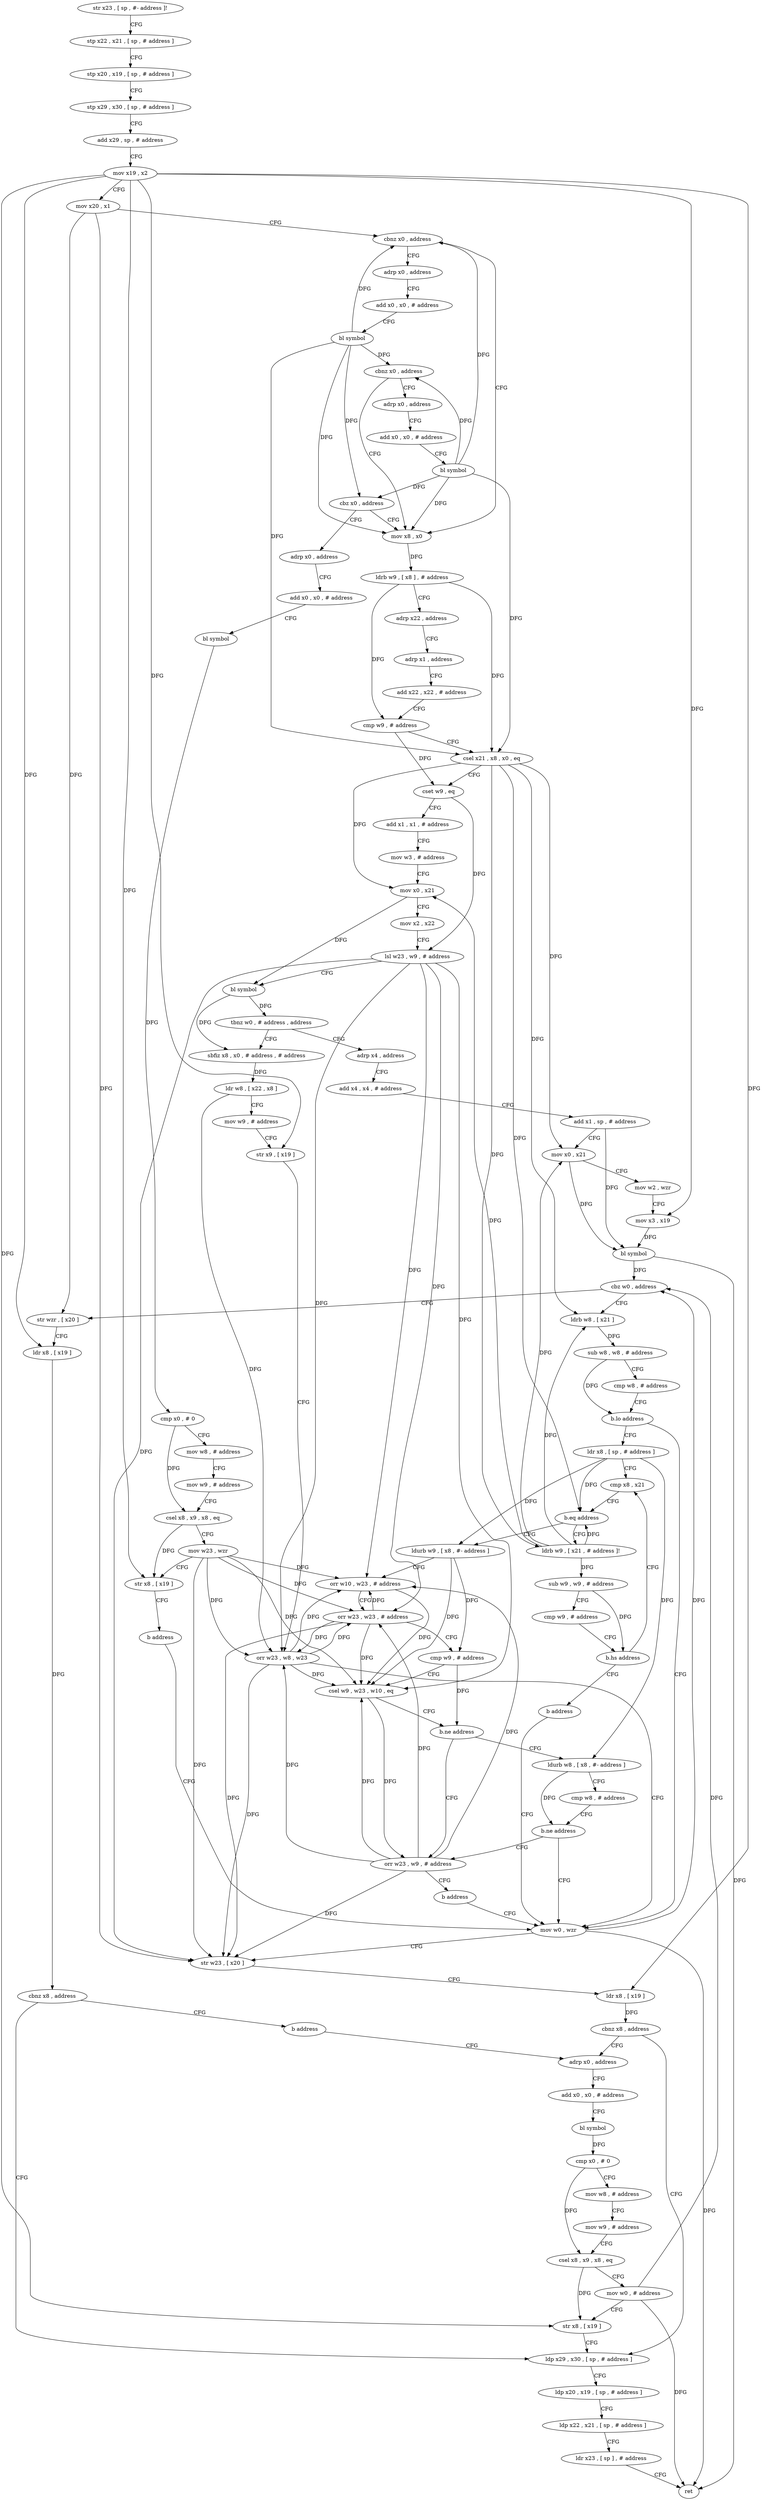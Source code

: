 digraph "func" {
"4269472" [label = "str x23 , [ sp , #- address ]!" ]
"4269476" [label = "stp x22 , x21 , [ sp , # address ]" ]
"4269480" [label = "stp x20 , x19 , [ sp , # address ]" ]
"4269484" [label = "stp x29 , x30 , [ sp , # address ]" ]
"4269488" [label = "add x29 , sp , # address" ]
"4269492" [label = "mov x19 , x2" ]
"4269496" [label = "mov x20 , x1" ]
"4269500" [label = "cbnz x0 , address" ]
"4269536" [label = "mov x8 , x0" ]
"4269504" [label = "adrp x0 , address" ]
"4269540" [label = "ldrb w9 , [ x8 ] , # address" ]
"4269544" [label = "adrp x22 , address" ]
"4269548" [label = "adrp x1 , address" ]
"4269552" [label = "add x22 , x22 , # address" ]
"4269556" [label = "cmp w9 , # address" ]
"4269560" [label = "csel x21 , x8 , x0 , eq" ]
"4269564" [label = "cset w9 , eq" ]
"4269568" [label = "add x1 , x1 , # address" ]
"4269572" [label = "mov w3 , # address" ]
"4269576" [label = "mov x0 , x21" ]
"4269580" [label = "mov x2 , x22" ]
"4269584" [label = "lsl w23 , w9 , # address" ]
"4269588" [label = "bl symbol" ]
"4269592" [label = "tbnz w0 , # address , address" ]
"4269688" [label = "adrp x4 , address" ]
"4269596" [label = "sbfiz x8 , x0 , # address , # address" ]
"4269508" [label = "add x0 , x0 , # address" ]
"4269512" [label = "bl symbol" ]
"4269516" [label = "cbnz x0 , address" ]
"4269520" [label = "adrp x0 , address" ]
"4269692" [label = "add x4 , x4 , # address" ]
"4269696" [label = "add x1 , sp , # address" ]
"4269700" [label = "mov x0 , x21" ]
"4269704" [label = "mov w2 , wzr" ]
"4269708" [label = "mov x3 , x19" ]
"4269712" [label = "bl symbol" ]
"4269716" [label = "cbz w0 , address" ]
"4269736" [label = "ldrb w8 , [ x21 ]" ]
"4269720" [label = "str wzr , [ x20 ]" ]
"4269600" [label = "ldr w8 , [ x22 , x8 ]" ]
"4269604" [label = "mov w9 , # address" ]
"4269608" [label = "str x9 , [ x19 ]" ]
"4269612" [label = "orr w23 , w8 , w23" ]
"4269616" [label = "mov w0 , wzr" ]
"4269524" [label = "add x0 , x0 , # address" ]
"4269528" [label = "bl symbol" ]
"4269532" [label = "cbz x0 , address" ]
"4269784" [label = "adrp x0 , address" ]
"4269740" [label = "sub w8 , w8 , # address" ]
"4269744" [label = "cmp w8 , # address" ]
"4269748" [label = "b.lo address" ]
"4269752" [label = "ldr x8 , [ sp , # address ]" ]
"4269724" [label = "ldr x8 , [ x19 ]" ]
"4269728" [label = "cbnz x8 , address" ]
"4269668" [label = "ldp x29 , x30 , [ sp , # address ]" ]
"4269732" [label = "b address" ]
"4269672" [label = "ldp x20 , x19 , [ sp , # address ]" ]
"4269676" [label = "ldp x22 , x21 , [ sp , # address ]" ]
"4269680" [label = "ldr x23 , [ sp ] , # address" ]
"4269684" [label = "ret" ]
"4269632" [label = "adrp x0 , address" ]
"4269636" [label = "add x0 , x0 , # address" ]
"4269640" [label = "bl symbol" ]
"4269644" [label = "cmp x0 , # 0" ]
"4269648" [label = "mov w8 , # address" ]
"4269652" [label = "mov w9 , # address" ]
"4269656" [label = "csel x8 , x9 , x8 , eq" ]
"4269660" [label = "mov w0 , # address" ]
"4269664" [label = "str x8 , [ x19 ]" ]
"4269788" [label = "add x0 , x0 , # address" ]
"4269792" [label = "bl symbol" ]
"4269796" [label = "cmp x0 , # 0" ]
"4269800" [label = "mov w8 , # address" ]
"4269804" [label = "mov w9 , # address" ]
"4269808" [label = "csel x8 , x9 , x8 , eq" ]
"4269812" [label = "mov w23 , wzr" ]
"4269816" [label = "str x8 , [ x19 ]" ]
"4269820" [label = "b address" ]
"4269620" [label = "str w23 , [ x20 ]" ]
"4269624" [label = "ldr x8 , [ x19 ]" ]
"4269628" [label = "cbnz x8 , address" ]
"4269756" [label = "cmp x8 , x21" ]
"4269824" [label = "ldurb w9 , [ x8 , #- address ]" ]
"4269828" [label = "orr w10 , w23 , # address" ]
"4269832" [label = "orr w23 , w23 , # address" ]
"4269836" [label = "cmp w9 , # address" ]
"4269840" [label = "csel w9 , w23 , w10 , eq" ]
"4269844" [label = "b.ne address" ]
"4269860" [label = "orr w23 , w9 , # address" ]
"4269848" [label = "ldurb w8 , [ x8 , #- address ]" ]
"4269764" [label = "ldrb w9 , [ x21 , # address ]!" ]
"4269768" [label = "sub w9 , w9 , # address" ]
"4269772" [label = "cmp w9 , # address" ]
"4269776" [label = "b.hs address" ]
"4269780" [label = "b address" ]
"4269864" [label = "b address" ]
"4269852" [label = "cmp w8 , # address" ]
"4269856" [label = "b.ne address" ]
"4269760" [label = "b.eq address" ]
"4269472" -> "4269476" [ label = "CFG" ]
"4269476" -> "4269480" [ label = "CFG" ]
"4269480" -> "4269484" [ label = "CFG" ]
"4269484" -> "4269488" [ label = "CFG" ]
"4269488" -> "4269492" [ label = "CFG" ]
"4269492" -> "4269496" [ label = "CFG" ]
"4269492" -> "4269816" [ label = "DFG" ]
"4269492" -> "4269708" [ label = "DFG" ]
"4269492" -> "4269608" [ label = "DFG" ]
"4269492" -> "4269624" [ label = "DFG" ]
"4269492" -> "4269724" [ label = "DFG" ]
"4269492" -> "4269664" [ label = "DFG" ]
"4269496" -> "4269500" [ label = "CFG" ]
"4269496" -> "4269620" [ label = "DFG" ]
"4269496" -> "4269720" [ label = "DFG" ]
"4269500" -> "4269536" [ label = "CFG" ]
"4269500" -> "4269504" [ label = "CFG" ]
"4269536" -> "4269540" [ label = "DFG" ]
"4269504" -> "4269508" [ label = "CFG" ]
"4269540" -> "4269544" [ label = "CFG" ]
"4269540" -> "4269556" [ label = "DFG" ]
"4269540" -> "4269560" [ label = "DFG" ]
"4269544" -> "4269548" [ label = "CFG" ]
"4269548" -> "4269552" [ label = "CFG" ]
"4269552" -> "4269556" [ label = "CFG" ]
"4269556" -> "4269560" [ label = "CFG" ]
"4269556" -> "4269564" [ label = "DFG" ]
"4269560" -> "4269564" [ label = "CFG" ]
"4269560" -> "4269576" [ label = "DFG" ]
"4269560" -> "4269700" [ label = "DFG" ]
"4269560" -> "4269736" [ label = "DFG" ]
"4269560" -> "4269760" [ label = "DFG" ]
"4269560" -> "4269764" [ label = "DFG" ]
"4269564" -> "4269568" [ label = "CFG" ]
"4269564" -> "4269584" [ label = "DFG" ]
"4269568" -> "4269572" [ label = "CFG" ]
"4269572" -> "4269576" [ label = "CFG" ]
"4269576" -> "4269580" [ label = "CFG" ]
"4269576" -> "4269588" [ label = "DFG" ]
"4269580" -> "4269584" [ label = "CFG" ]
"4269584" -> "4269588" [ label = "CFG" ]
"4269584" -> "4269612" [ label = "DFG" ]
"4269584" -> "4269620" [ label = "DFG" ]
"4269584" -> "4269828" [ label = "DFG" ]
"4269584" -> "4269832" [ label = "DFG" ]
"4269584" -> "4269840" [ label = "DFG" ]
"4269588" -> "4269592" [ label = "DFG" ]
"4269588" -> "4269596" [ label = "DFG" ]
"4269592" -> "4269688" [ label = "CFG" ]
"4269592" -> "4269596" [ label = "CFG" ]
"4269688" -> "4269692" [ label = "CFG" ]
"4269596" -> "4269600" [ label = "DFG" ]
"4269508" -> "4269512" [ label = "CFG" ]
"4269512" -> "4269516" [ label = "DFG" ]
"4269512" -> "4269500" [ label = "DFG" ]
"4269512" -> "4269536" [ label = "DFG" ]
"4269512" -> "4269560" [ label = "DFG" ]
"4269512" -> "4269532" [ label = "DFG" ]
"4269516" -> "4269536" [ label = "CFG" ]
"4269516" -> "4269520" [ label = "CFG" ]
"4269520" -> "4269524" [ label = "CFG" ]
"4269692" -> "4269696" [ label = "CFG" ]
"4269696" -> "4269700" [ label = "CFG" ]
"4269696" -> "4269712" [ label = "DFG" ]
"4269700" -> "4269704" [ label = "CFG" ]
"4269700" -> "4269712" [ label = "DFG" ]
"4269704" -> "4269708" [ label = "CFG" ]
"4269708" -> "4269712" [ label = "DFG" ]
"4269712" -> "4269716" [ label = "DFG" ]
"4269712" -> "4269684" [ label = "DFG" ]
"4269716" -> "4269736" [ label = "CFG" ]
"4269716" -> "4269720" [ label = "CFG" ]
"4269736" -> "4269740" [ label = "DFG" ]
"4269720" -> "4269724" [ label = "CFG" ]
"4269600" -> "4269604" [ label = "CFG" ]
"4269600" -> "4269612" [ label = "DFG" ]
"4269604" -> "4269608" [ label = "CFG" ]
"4269608" -> "4269612" [ label = "CFG" ]
"4269612" -> "4269616" [ label = "CFG" ]
"4269612" -> "4269620" [ label = "DFG" ]
"4269612" -> "4269828" [ label = "DFG" ]
"4269612" -> "4269832" [ label = "DFG" ]
"4269612" -> "4269840" [ label = "DFG" ]
"4269616" -> "4269620" [ label = "CFG" ]
"4269616" -> "4269716" [ label = "DFG" ]
"4269616" -> "4269684" [ label = "DFG" ]
"4269524" -> "4269528" [ label = "CFG" ]
"4269528" -> "4269532" [ label = "DFG" ]
"4269528" -> "4269500" [ label = "DFG" ]
"4269528" -> "4269536" [ label = "DFG" ]
"4269528" -> "4269516" [ label = "DFG" ]
"4269528" -> "4269560" [ label = "DFG" ]
"4269532" -> "4269784" [ label = "CFG" ]
"4269532" -> "4269536" [ label = "CFG" ]
"4269784" -> "4269788" [ label = "CFG" ]
"4269740" -> "4269744" [ label = "CFG" ]
"4269740" -> "4269748" [ label = "DFG" ]
"4269744" -> "4269748" [ label = "CFG" ]
"4269748" -> "4269616" [ label = "CFG" ]
"4269748" -> "4269752" [ label = "CFG" ]
"4269752" -> "4269756" [ label = "CFG" ]
"4269752" -> "4269760" [ label = "DFG" ]
"4269752" -> "4269824" [ label = "DFG" ]
"4269752" -> "4269848" [ label = "DFG" ]
"4269724" -> "4269728" [ label = "DFG" ]
"4269728" -> "4269668" [ label = "CFG" ]
"4269728" -> "4269732" [ label = "CFG" ]
"4269668" -> "4269672" [ label = "CFG" ]
"4269732" -> "4269632" [ label = "CFG" ]
"4269672" -> "4269676" [ label = "CFG" ]
"4269676" -> "4269680" [ label = "CFG" ]
"4269680" -> "4269684" [ label = "CFG" ]
"4269632" -> "4269636" [ label = "CFG" ]
"4269636" -> "4269640" [ label = "CFG" ]
"4269640" -> "4269644" [ label = "DFG" ]
"4269644" -> "4269648" [ label = "CFG" ]
"4269644" -> "4269656" [ label = "DFG" ]
"4269648" -> "4269652" [ label = "CFG" ]
"4269652" -> "4269656" [ label = "CFG" ]
"4269656" -> "4269660" [ label = "CFG" ]
"4269656" -> "4269664" [ label = "DFG" ]
"4269660" -> "4269664" [ label = "CFG" ]
"4269660" -> "4269716" [ label = "DFG" ]
"4269660" -> "4269684" [ label = "DFG" ]
"4269664" -> "4269668" [ label = "CFG" ]
"4269788" -> "4269792" [ label = "CFG" ]
"4269792" -> "4269796" [ label = "DFG" ]
"4269796" -> "4269800" [ label = "CFG" ]
"4269796" -> "4269808" [ label = "DFG" ]
"4269800" -> "4269804" [ label = "CFG" ]
"4269804" -> "4269808" [ label = "CFG" ]
"4269808" -> "4269812" [ label = "CFG" ]
"4269808" -> "4269816" [ label = "DFG" ]
"4269812" -> "4269816" [ label = "CFG" ]
"4269812" -> "4269612" [ label = "DFG" ]
"4269812" -> "4269620" [ label = "DFG" ]
"4269812" -> "4269828" [ label = "DFG" ]
"4269812" -> "4269832" [ label = "DFG" ]
"4269812" -> "4269840" [ label = "DFG" ]
"4269816" -> "4269820" [ label = "CFG" ]
"4269820" -> "4269616" [ label = "CFG" ]
"4269620" -> "4269624" [ label = "CFG" ]
"4269624" -> "4269628" [ label = "DFG" ]
"4269628" -> "4269668" [ label = "CFG" ]
"4269628" -> "4269632" [ label = "CFG" ]
"4269756" -> "4269760" [ label = "CFG" ]
"4269824" -> "4269828" [ label = "CFG" ]
"4269824" -> "4269836" [ label = "DFG" ]
"4269824" -> "4269840" [ label = "DFG" ]
"4269828" -> "4269832" [ label = "CFG" ]
"4269828" -> "4269840" [ label = "DFG" ]
"4269832" -> "4269836" [ label = "CFG" ]
"4269832" -> "4269612" [ label = "DFG" ]
"4269832" -> "4269620" [ label = "DFG" ]
"4269832" -> "4269828" [ label = "DFG" ]
"4269832" -> "4269840" [ label = "DFG" ]
"4269836" -> "4269840" [ label = "CFG" ]
"4269836" -> "4269844" [ label = "DFG" ]
"4269840" -> "4269844" [ label = "CFG" ]
"4269840" -> "4269860" [ label = "DFG" ]
"4269844" -> "4269860" [ label = "CFG" ]
"4269844" -> "4269848" [ label = "CFG" ]
"4269860" -> "4269864" [ label = "CFG" ]
"4269860" -> "4269612" [ label = "DFG" ]
"4269860" -> "4269620" [ label = "DFG" ]
"4269860" -> "4269828" [ label = "DFG" ]
"4269860" -> "4269832" [ label = "DFG" ]
"4269860" -> "4269840" [ label = "DFG" ]
"4269848" -> "4269852" [ label = "CFG" ]
"4269848" -> "4269856" [ label = "DFG" ]
"4269764" -> "4269768" [ label = "DFG" ]
"4269764" -> "4269576" [ label = "DFG" ]
"4269764" -> "4269700" [ label = "DFG" ]
"4269764" -> "4269736" [ label = "DFG" ]
"4269764" -> "4269760" [ label = "DFG" ]
"4269768" -> "4269772" [ label = "CFG" ]
"4269768" -> "4269776" [ label = "DFG" ]
"4269772" -> "4269776" [ label = "CFG" ]
"4269776" -> "4269756" [ label = "CFG" ]
"4269776" -> "4269780" [ label = "CFG" ]
"4269780" -> "4269616" [ label = "CFG" ]
"4269864" -> "4269616" [ label = "CFG" ]
"4269852" -> "4269856" [ label = "CFG" ]
"4269856" -> "4269616" [ label = "CFG" ]
"4269856" -> "4269860" [ label = "CFG" ]
"4269760" -> "4269824" [ label = "CFG" ]
"4269760" -> "4269764" [ label = "CFG" ]
}
